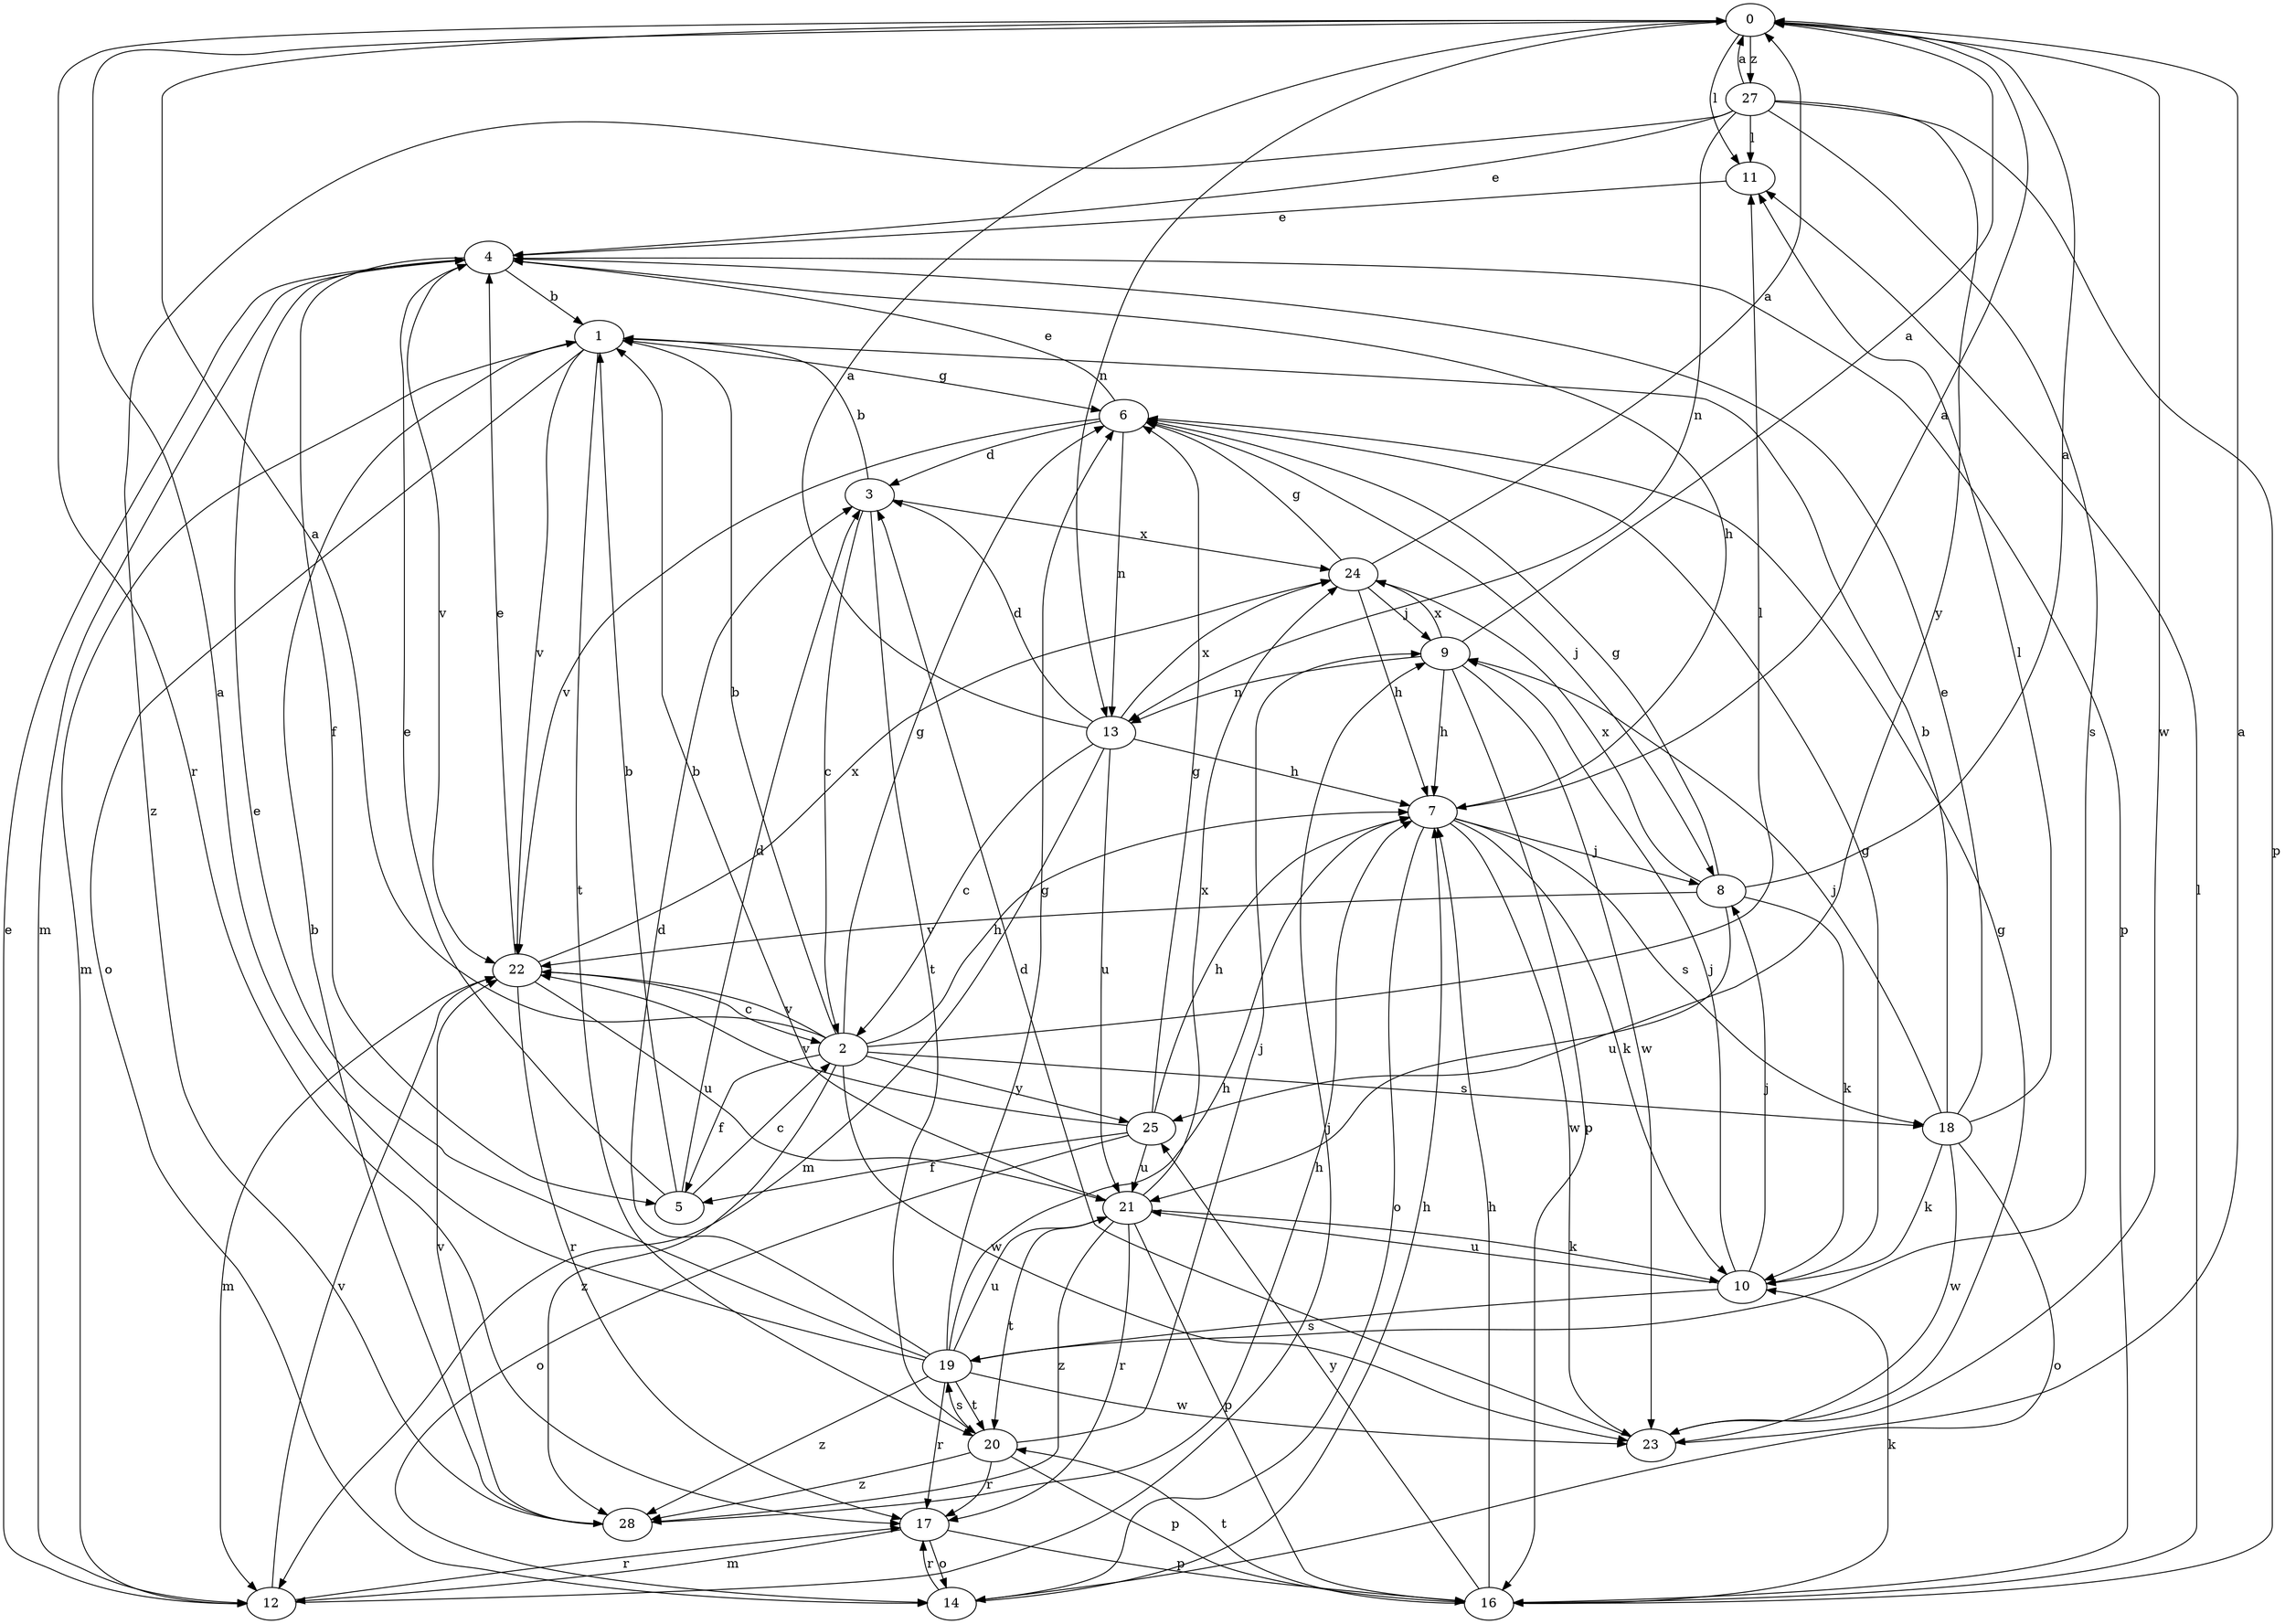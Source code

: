 strict digraph  {
0;
1;
2;
3;
4;
5;
6;
7;
8;
9;
10;
11;
12;
13;
14;
16;
17;
18;
19;
20;
21;
22;
23;
24;
25;
27;
28;
0 -> 11  [label=l];
0 -> 13  [label=n];
0 -> 17  [label=r];
0 -> 23  [label=w];
0 -> 27  [label=z];
1 -> 6  [label=g];
1 -> 12  [label=m];
1 -> 14  [label=o];
1 -> 20  [label=t];
1 -> 22  [label=v];
2 -> 0  [label=a];
2 -> 1  [label=b];
2 -> 5  [label=f];
2 -> 6  [label=g];
2 -> 7  [label=h];
2 -> 11  [label=l];
2 -> 18  [label=s];
2 -> 22  [label=v];
2 -> 23  [label=w];
2 -> 25  [label=y];
2 -> 28  [label=z];
3 -> 1  [label=b];
3 -> 2  [label=c];
3 -> 20  [label=t];
3 -> 24  [label=x];
4 -> 1  [label=b];
4 -> 5  [label=f];
4 -> 7  [label=h];
4 -> 12  [label=m];
4 -> 16  [label=p];
4 -> 22  [label=v];
5 -> 1  [label=b];
5 -> 2  [label=c];
5 -> 3  [label=d];
5 -> 4  [label=e];
6 -> 3  [label=d];
6 -> 4  [label=e];
6 -> 8  [label=j];
6 -> 13  [label=n];
6 -> 22  [label=v];
7 -> 0  [label=a];
7 -> 8  [label=j];
7 -> 10  [label=k];
7 -> 14  [label=o];
7 -> 18  [label=s];
7 -> 23  [label=w];
8 -> 0  [label=a];
8 -> 6  [label=g];
8 -> 10  [label=k];
8 -> 21  [label=u];
8 -> 22  [label=v];
8 -> 24  [label=x];
9 -> 0  [label=a];
9 -> 7  [label=h];
9 -> 13  [label=n];
9 -> 16  [label=p];
9 -> 23  [label=w];
9 -> 24  [label=x];
10 -> 6  [label=g];
10 -> 8  [label=j];
10 -> 9  [label=j];
10 -> 19  [label=s];
10 -> 21  [label=u];
11 -> 4  [label=e];
12 -> 4  [label=e];
12 -> 9  [label=j];
12 -> 17  [label=r];
12 -> 22  [label=v];
13 -> 0  [label=a];
13 -> 2  [label=c];
13 -> 3  [label=d];
13 -> 7  [label=h];
13 -> 12  [label=m];
13 -> 21  [label=u];
13 -> 24  [label=x];
14 -> 7  [label=h];
14 -> 17  [label=r];
16 -> 7  [label=h];
16 -> 10  [label=k];
16 -> 11  [label=l];
16 -> 20  [label=t];
16 -> 25  [label=y];
17 -> 12  [label=m];
17 -> 14  [label=o];
17 -> 16  [label=p];
18 -> 1  [label=b];
18 -> 4  [label=e];
18 -> 9  [label=j];
18 -> 10  [label=k];
18 -> 11  [label=l];
18 -> 14  [label=o];
18 -> 23  [label=w];
19 -> 0  [label=a];
19 -> 3  [label=d];
19 -> 4  [label=e];
19 -> 6  [label=g];
19 -> 7  [label=h];
19 -> 17  [label=r];
19 -> 20  [label=t];
19 -> 21  [label=u];
19 -> 23  [label=w];
19 -> 28  [label=z];
20 -> 9  [label=j];
20 -> 16  [label=p];
20 -> 17  [label=r];
20 -> 19  [label=s];
20 -> 28  [label=z];
21 -> 1  [label=b];
21 -> 10  [label=k];
21 -> 16  [label=p];
21 -> 17  [label=r];
21 -> 20  [label=t];
21 -> 24  [label=x];
21 -> 28  [label=z];
22 -> 2  [label=c];
22 -> 4  [label=e];
22 -> 12  [label=m];
22 -> 17  [label=r];
22 -> 21  [label=u];
22 -> 24  [label=x];
23 -> 0  [label=a];
23 -> 3  [label=d];
23 -> 6  [label=g];
24 -> 0  [label=a];
24 -> 6  [label=g];
24 -> 7  [label=h];
24 -> 9  [label=j];
25 -> 5  [label=f];
25 -> 6  [label=g];
25 -> 7  [label=h];
25 -> 14  [label=o];
25 -> 21  [label=u];
25 -> 22  [label=v];
27 -> 0  [label=a];
27 -> 4  [label=e];
27 -> 11  [label=l];
27 -> 13  [label=n];
27 -> 16  [label=p];
27 -> 19  [label=s];
27 -> 25  [label=y];
27 -> 28  [label=z];
28 -> 1  [label=b];
28 -> 7  [label=h];
28 -> 22  [label=v];
}
